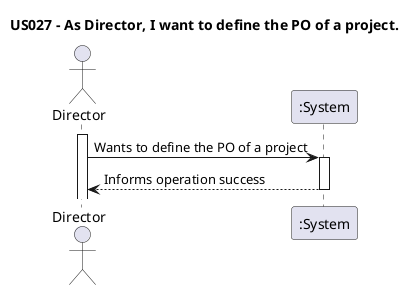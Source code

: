 @startuml

title "US027 - As Director, I want to define the PO of a project."
autoactivate on
'autonumber

actor "Director" as Director
participant ":System" as System

activate Director

Director -> System: Wants to define the PO of a project
System --> Director: Informs operation success

@enduml